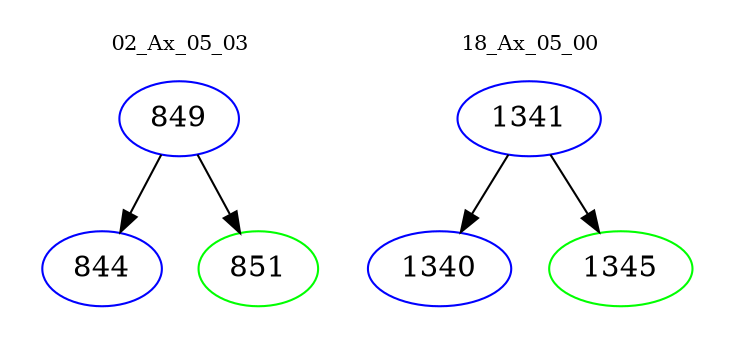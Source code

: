 digraph{
subgraph cluster_0 {
color = white
label = "02_Ax_05_03";
fontsize=10;
T0_849 [label="849", color="blue"]
T0_849 -> T0_844 [color="black"]
T0_844 [label="844", color="blue"]
T0_849 -> T0_851 [color="black"]
T0_851 [label="851", color="green"]
}
subgraph cluster_1 {
color = white
label = "18_Ax_05_00";
fontsize=10;
T1_1341 [label="1341", color="blue"]
T1_1341 -> T1_1340 [color="black"]
T1_1340 [label="1340", color="blue"]
T1_1341 -> T1_1345 [color="black"]
T1_1345 [label="1345", color="green"]
}
}
